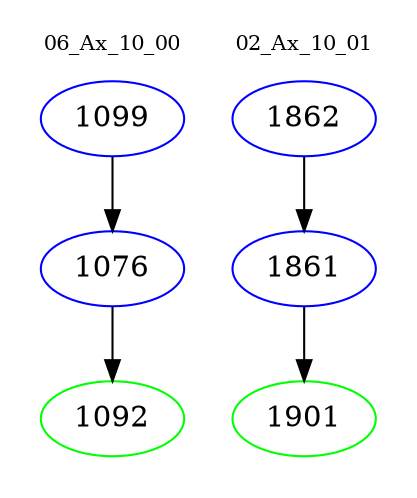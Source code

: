 digraph{
subgraph cluster_0 {
color = white
label = "06_Ax_10_00";
fontsize=10;
T0_1099 [label="1099", color="blue"]
T0_1099 -> T0_1076 [color="black"]
T0_1076 [label="1076", color="blue"]
T0_1076 -> T0_1092 [color="black"]
T0_1092 [label="1092", color="green"]
}
subgraph cluster_1 {
color = white
label = "02_Ax_10_01";
fontsize=10;
T1_1862 [label="1862", color="blue"]
T1_1862 -> T1_1861 [color="black"]
T1_1861 [label="1861", color="blue"]
T1_1861 -> T1_1901 [color="black"]
T1_1901 [label="1901", color="green"]
}
}
